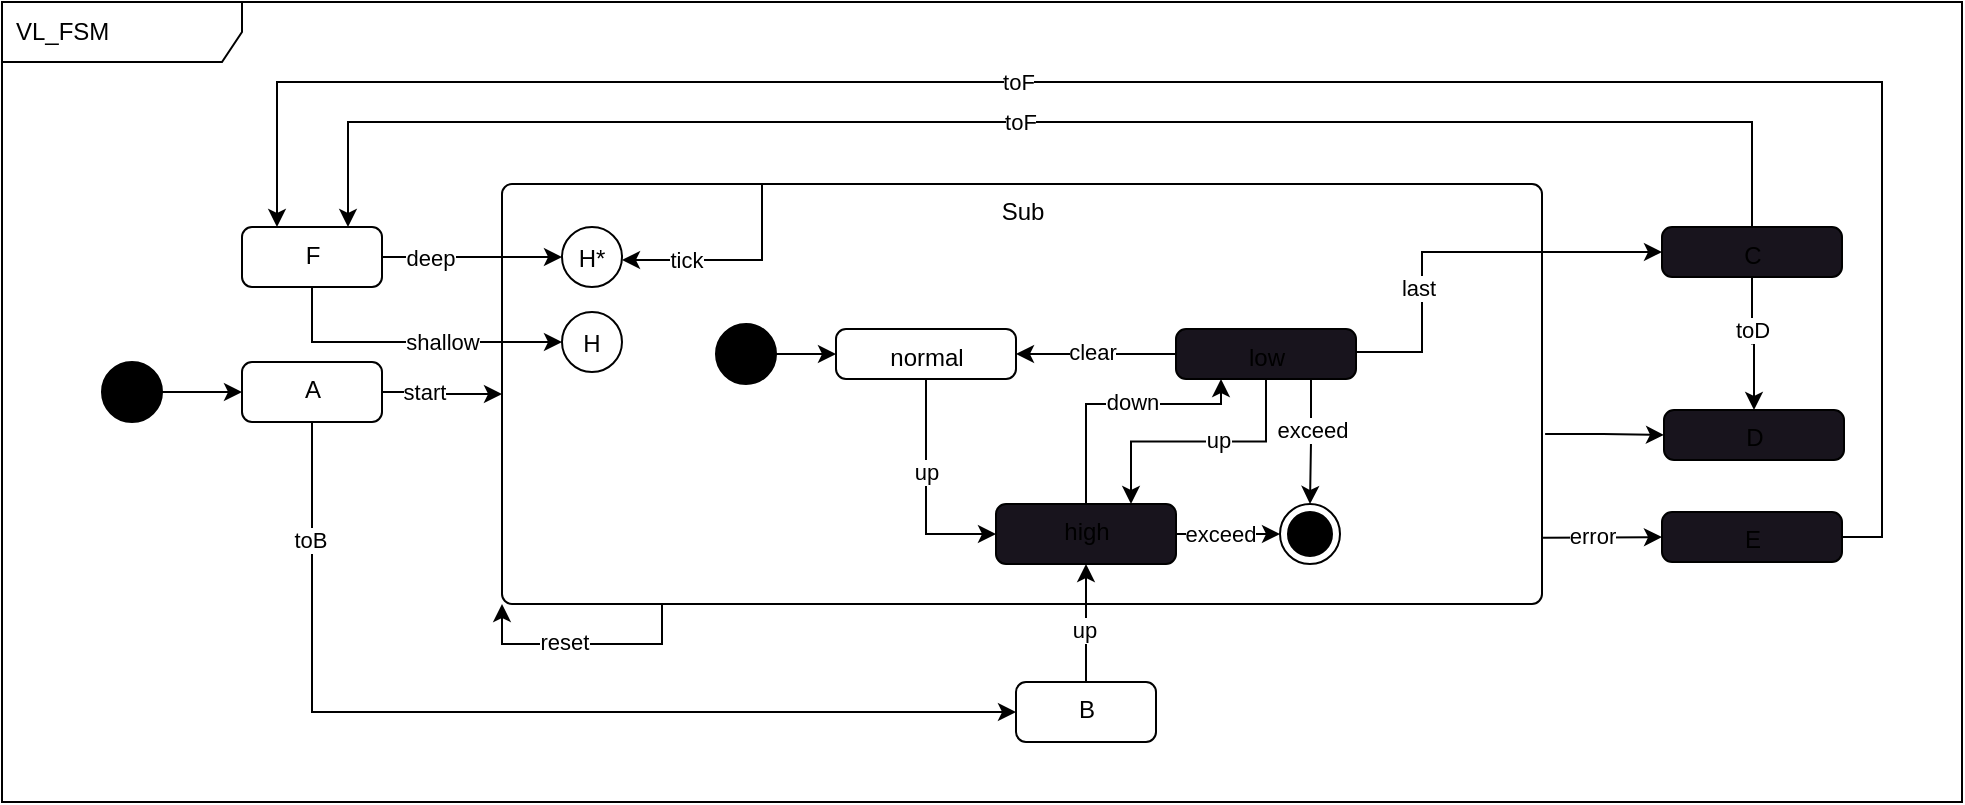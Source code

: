 <mxfile version="20.7.4" type="device"><diagram id="3-7pI1ALcpPrneQ-d27b" name="Seite-1"><mxGraphModel dx="1927" dy="918" grid="1" gridSize="10" guides="1" tooltips="1" connect="1" arrows="1" fold="1" page="0" pageScale="1" pageWidth="827" pageHeight="1169" math="0" shadow="0"><root><mxCell id="0"/><mxCell id="1" parent="0"/><mxCell id="lIZWk0btDs9oo-Y26gUi-66" value="VL_FSM" style="shape=umlFrame;whiteSpace=wrap;html=1;width=120;height=30;boundedLbl=1;verticalAlign=middle;align=left;spacingLeft=5;" vertex="1" parent="1"><mxGeometry x="-340" y="230" width="980" height="400" as="geometry"/></mxCell><mxCell id="lIZWk0btDs9oo-Y26gUi-3" style="edgeStyle=orthogonalEdgeStyle;rounded=0;orthogonalLoop=1;jettySize=auto;html=1;entryX=0;entryY=0.5;entryDx=0;entryDy=0;" edge="1" parent="1" source="lIZWk0btDs9oo-Y26gUi-1" target="lIZWk0btDs9oo-Y26gUi-2"><mxGeometry relative="1" as="geometry"/></mxCell><mxCell id="lIZWk0btDs9oo-Y26gUi-1" value="" style="ellipse;fillColor=strokeColor;" vertex="1" parent="1"><mxGeometry x="-290" y="410" width="30" height="30" as="geometry"/></mxCell><mxCell id="lIZWk0btDs9oo-Y26gUi-36" style="edgeStyle=orthogonalEdgeStyle;rounded=0;orthogonalLoop=1;jettySize=auto;html=1;entryX=0;entryY=0.5;entryDx=0;entryDy=0;" edge="1" parent="1" source="lIZWk0btDs9oo-Y26gUi-2" target="lIZWk0btDs9oo-Y26gUi-4"><mxGeometry relative="1" as="geometry"/></mxCell><mxCell id="lIZWk0btDs9oo-Y26gUi-38" value="start" style="edgeLabel;html=1;align=center;verticalAlign=middle;resizable=0;points=[];" vertex="1" connectable="0" parent="lIZWk0btDs9oo-Y26gUi-36"><mxGeometry x="-0.232" y="1" relative="1" as="geometry"><mxPoint x="-3" y="1" as="offset"/></mxGeometry></mxCell><mxCell id="lIZWk0btDs9oo-Y26gUi-53" style="edgeStyle=orthogonalEdgeStyle;rounded=0;orthogonalLoop=1;jettySize=auto;html=1;entryX=0;entryY=0.5;entryDx=0;entryDy=0;exitX=0.5;exitY=1;exitDx=0;exitDy=0;" edge="1" parent="1" source="lIZWk0btDs9oo-Y26gUi-2" target="lIZWk0btDs9oo-Y26gUi-22"><mxGeometry relative="1" as="geometry"><Array as="points"><mxPoint x="-185" y="585"/></Array></mxGeometry></mxCell><mxCell id="lIZWk0btDs9oo-Y26gUi-54" value="toB" style="edgeLabel;html=1;align=center;verticalAlign=middle;resizable=0;points=[];" vertex="1" connectable="0" parent="lIZWk0btDs9oo-Y26gUi-53"><mxGeometry x="-0.764" y="-1" relative="1" as="geometry"><mxPoint as="offset"/></mxGeometry></mxCell><mxCell id="lIZWk0btDs9oo-Y26gUi-2" value="A" style="html=1;align=center;verticalAlign=top;rounded=1;absoluteArcSize=1;arcSize=10;dashed=0;" vertex="1" parent="1"><mxGeometry x="-220" y="410" width="70" height="30" as="geometry"/></mxCell><mxCell id="lIZWk0btDs9oo-Y26gUi-16" value="" style="edgeStyle=orthogonalEdgeStyle;rounded=0;orthogonalLoop=1;jettySize=auto;html=1;entryX=0;entryY=0.5;entryDx=0;entryDy=0;exitX=1.003;exitY=0.595;exitDx=0;exitDy=0;exitPerimeter=0;" edge="1" parent="1" source="lIZWk0btDs9oo-Y26gUi-4" target="lIZWk0btDs9oo-Y26gUi-20"><mxGeometry relative="1" as="geometry"><mxPoint x="520" y="470" as="targetPoint"/></mxGeometry></mxCell><mxCell id="lIZWk0btDs9oo-Y26gUi-18" style="edgeStyle=orthogonalEdgeStyle;rounded=0;orthogonalLoop=1;jettySize=auto;html=1;exitX=1.001;exitY=0.842;exitDx=0;exitDy=0;exitPerimeter=0;entryX=0;entryY=0.5;entryDx=0;entryDy=0;" edge="1" parent="1" source="lIZWk0btDs9oo-Y26gUi-4" target="lIZWk0btDs9oo-Y26gUi-17"><mxGeometry relative="1" as="geometry"/></mxCell><mxCell id="lIZWk0btDs9oo-Y26gUi-50" value="error" style="edgeLabel;html=1;align=center;verticalAlign=middle;resizable=0;points=[];" vertex="1" connectable="0" parent="lIZWk0btDs9oo-Y26gUi-18"><mxGeometry x="-0.186" relative="1" as="geometry"><mxPoint y="-1" as="offset"/></mxGeometry></mxCell><mxCell id="lIZWk0btDs9oo-Y26gUi-55" style="edgeStyle=orthogonalEdgeStyle;rounded=0;orthogonalLoop=1;jettySize=auto;html=1;entryX=0.5;entryY=0;entryDx=0;entryDy=0;exitX=0.5;exitY=1;exitDx=0;exitDy=0;" edge="1" parent="1" source="lIZWk0btDs9oo-Y26gUi-14" target="lIZWk0btDs9oo-Y26gUi-20"><mxGeometry relative="1" as="geometry"/></mxCell><mxCell id="lIZWk0btDs9oo-Y26gUi-56" value="toD" style="edgeLabel;html=1;align=center;verticalAlign=middle;resizable=0;points=[];" vertex="1" connectable="0" parent="lIZWk0btDs9oo-Y26gUi-55"><mxGeometry x="-0.212" relative="1" as="geometry"><mxPoint as="offset"/></mxGeometry></mxCell><mxCell id="lIZWk0btDs9oo-Y26gUi-57" style="edgeStyle=orthogonalEdgeStyle;rounded=0;orthogonalLoop=1;jettySize=auto;html=1;entryX=0.75;entryY=0;entryDx=0;entryDy=0;" edge="1" parent="1" source="lIZWk0btDs9oo-Y26gUi-14" target="lIZWk0btDs9oo-Y26gUi-34"><mxGeometry relative="1" as="geometry"><Array as="points"><mxPoint x="535" y="290"/><mxPoint x="-167" y="290"/><mxPoint x="-167" y="342"/></Array></mxGeometry></mxCell><mxCell id="lIZWk0btDs9oo-Y26gUi-58" value="toF" style="edgeLabel;html=1;align=center;verticalAlign=middle;resizable=0;points=[];" vertex="1" connectable="0" parent="lIZWk0btDs9oo-Y26gUi-57"><mxGeometry x="0.038" relative="1" as="geometry"><mxPoint as="offset"/></mxGeometry></mxCell><mxCell id="lIZWk0btDs9oo-Y26gUi-14" value="C" style="html=1;align=center;verticalAlign=top;rounded=1;absoluteArcSize=1;arcSize=10;dashed=0;fillColor=rgb(24, 20, 29);" vertex="1" parent="1"><mxGeometry x="490" y="342.5" width="90" height="25" as="geometry"/></mxCell><mxCell id="lIZWk0btDs9oo-Y26gUi-59" style="edgeStyle=orthogonalEdgeStyle;rounded=0;orthogonalLoop=1;jettySize=auto;html=1;entryX=0.25;entryY=0;entryDx=0;entryDy=0;exitX=1;exitY=0.5;exitDx=0;exitDy=0;" edge="1" parent="1" source="lIZWk0btDs9oo-Y26gUi-17" target="lIZWk0btDs9oo-Y26gUi-34"><mxGeometry relative="1" as="geometry"><Array as="points"><mxPoint x="600" y="498"/><mxPoint x="600" y="270"/><mxPoint x="-202" y="270"/></Array></mxGeometry></mxCell><mxCell id="lIZWk0btDs9oo-Y26gUi-60" value="toF" style="edgeLabel;html=1;align=center;verticalAlign=middle;resizable=0;points=[];" vertex="1" connectable="0" parent="lIZWk0btDs9oo-Y26gUi-59"><mxGeometry x="0.216" relative="1" as="geometry"><mxPoint x="3" as="offset"/></mxGeometry></mxCell><mxCell id="lIZWk0btDs9oo-Y26gUi-17" value="E" style="html=1;align=center;verticalAlign=top;rounded=1;absoluteArcSize=1;arcSize=10;dashed=0;fillColor=rgb(24, 20, 29);" vertex="1" parent="1"><mxGeometry x="490" y="485" width="90" height="25" as="geometry"/></mxCell><mxCell id="lIZWk0btDs9oo-Y26gUi-20" value="D" style="html=1;align=center;verticalAlign=top;rounded=1;absoluteArcSize=1;arcSize=10;dashed=0;fillColor=rgb(24, 20, 29);" vertex="1" parent="1"><mxGeometry x="491" y="434" width="90" height="25" as="geometry"/></mxCell><mxCell id="lIZWk0btDs9oo-Y26gUi-22" value="B" style="html=1;align=center;verticalAlign=top;rounded=1;absoluteArcSize=1;arcSize=10;dashed=0;" vertex="1" parent="1"><mxGeometry x="167" y="570" width="70" height="30" as="geometry"/></mxCell><mxCell id="lIZWk0btDs9oo-Y26gUi-23" value="" style="group" vertex="1" connectable="0" parent="1"><mxGeometry x="-90" y="321" width="520" height="210" as="geometry"/></mxCell><mxCell id="lIZWk0btDs9oo-Y26gUi-4" value="Sub" style="html=1;align=center;verticalAlign=top;rounded=1;absoluteArcSize=1;arcSize=10;dashed=0;" vertex="1" parent="lIZWk0btDs9oo-Y26gUi-23"><mxGeometry width="520" height="210" as="geometry"/></mxCell><mxCell id="lIZWk0btDs9oo-Y26gUi-5" value="" style="ellipse;fillColor=strokeColor;" vertex="1" parent="lIZWk0btDs9oo-Y26gUi-23"><mxGeometry x="107" y="70" width="30" height="30" as="geometry"/></mxCell><mxCell id="lIZWk0btDs9oo-Y26gUi-25" style="edgeStyle=orthogonalEdgeStyle;rounded=0;orthogonalLoop=1;jettySize=auto;html=1;entryX=0;entryY=0.5;entryDx=0;entryDy=0;exitX=0.5;exitY=1;exitDx=0;exitDy=0;" edge="1" parent="lIZWk0btDs9oo-Y26gUi-23" source="lIZWk0btDs9oo-Y26gUi-6" target="lIZWk0btDs9oo-Y26gUi-10"><mxGeometry relative="1" as="geometry"/></mxCell><mxCell id="lIZWk0btDs9oo-Y26gUi-44" value="up" style="edgeLabel;html=1;align=center;verticalAlign=middle;resizable=0;points=[];" vertex="1" connectable="0" parent="lIZWk0btDs9oo-Y26gUi-25"><mxGeometry x="-0.177" y="-3" relative="1" as="geometry"><mxPoint x="3" as="offset"/></mxGeometry></mxCell><mxCell id="lIZWk0btDs9oo-Y26gUi-6" value="normal" style="html=1;align=center;verticalAlign=top;rounded=1;absoluteArcSize=1;arcSize=10;dashed=0;" vertex="1" parent="lIZWk0btDs9oo-Y26gUi-23"><mxGeometry x="167" y="72.5" width="90" height="25" as="geometry"/></mxCell><mxCell id="lIZWk0btDs9oo-Y26gUi-7" style="edgeStyle=orthogonalEdgeStyle;rounded=0;orthogonalLoop=1;jettySize=auto;html=1;entryX=0;entryY=0.5;entryDx=0;entryDy=0;" edge="1" parent="lIZWk0btDs9oo-Y26gUi-23" source="lIZWk0btDs9oo-Y26gUi-5" target="lIZWk0btDs9oo-Y26gUi-6"><mxGeometry relative="1" as="geometry"/></mxCell><mxCell id="lIZWk0btDs9oo-Y26gUi-28" style="edgeStyle=orthogonalEdgeStyle;rounded=0;orthogonalLoop=1;jettySize=auto;html=1;entryX=0.5;entryY=0;entryDx=0;entryDy=0;exitX=0.75;exitY=1;exitDx=0;exitDy=0;" edge="1" parent="lIZWk0btDs9oo-Y26gUi-23" source="lIZWk0btDs9oo-Y26gUi-8" target="lIZWk0btDs9oo-Y26gUi-26"><mxGeometry relative="1" as="geometry"/></mxCell><mxCell id="lIZWk0btDs9oo-Y26gUi-45" value="exceed" style="edgeLabel;html=1;align=center;verticalAlign=middle;resizable=0;points=[];" vertex="1" connectable="0" parent="lIZWk0btDs9oo-Y26gUi-28"><mxGeometry x="-0.203" relative="1" as="geometry"><mxPoint as="offset"/></mxGeometry></mxCell><mxCell id="lIZWk0btDs9oo-Y26gUi-42" style="edgeStyle=orthogonalEdgeStyle;rounded=0;orthogonalLoop=1;jettySize=auto;html=1;entryX=1;entryY=0.5;entryDx=0;entryDy=0;exitX=0;exitY=0.5;exitDx=0;exitDy=0;" edge="1" parent="lIZWk0btDs9oo-Y26gUi-23" source="lIZWk0btDs9oo-Y26gUi-8" target="lIZWk0btDs9oo-Y26gUi-6"><mxGeometry relative="1" as="geometry"/></mxCell><mxCell id="lIZWk0btDs9oo-Y26gUi-43" value="clear" style="edgeLabel;html=1;align=center;verticalAlign=middle;resizable=0;points=[];" vertex="1" connectable="0" parent="lIZWk0btDs9oo-Y26gUi-42"><mxGeometry x="0.231" relative="1" as="geometry"><mxPoint x="7" y="-1" as="offset"/></mxGeometry></mxCell><mxCell id="lIZWk0btDs9oo-Y26gUi-8" value="low" style="html=1;align=center;verticalAlign=top;rounded=1;absoluteArcSize=1;arcSize=10;dashed=0;fillColor=rgb(24, 20, 29);" vertex="1" parent="lIZWk0btDs9oo-Y26gUi-23"><mxGeometry x="337" y="72.5" width="90" height="25" as="geometry"/></mxCell><mxCell id="lIZWk0btDs9oo-Y26gUi-27" style="edgeStyle=orthogonalEdgeStyle;rounded=0;orthogonalLoop=1;jettySize=auto;html=1;" edge="1" parent="lIZWk0btDs9oo-Y26gUi-23" source="lIZWk0btDs9oo-Y26gUi-10" target="lIZWk0btDs9oo-Y26gUi-26"><mxGeometry relative="1" as="geometry"/></mxCell><mxCell id="lIZWk0btDs9oo-Y26gUi-46" value="exceed" style="edgeLabel;html=1;align=center;verticalAlign=middle;resizable=0;points=[];" vertex="1" connectable="0" parent="lIZWk0btDs9oo-Y26gUi-27"><mxGeometry x="-0.257" relative="1" as="geometry"><mxPoint x="2" as="offset"/></mxGeometry></mxCell><mxCell id="lIZWk0btDs9oo-Y26gUi-29" style="edgeStyle=orthogonalEdgeStyle;rounded=0;orthogonalLoop=1;jettySize=auto;html=1;entryX=0.25;entryY=1;entryDx=0;entryDy=0;exitX=0.5;exitY=0;exitDx=0;exitDy=0;" edge="1" parent="lIZWk0btDs9oo-Y26gUi-23" source="lIZWk0btDs9oo-Y26gUi-10" target="lIZWk0btDs9oo-Y26gUi-8"><mxGeometry relative="1" as="geometry"><Array as="points"><mxPoint x="292" y="110"/><mxPoint x="360" y="110"/></Array></mxGeometry></mxCell><mxCell id="lIZWk0btDs9oo-Y26gUi-48" value="down" style="edgeLabel;html=1;align=center;verticalAlign=middle;resizable=0;points=[];" vertex="1" connectable="0" parent="lIZWk0btDs9oo-Y26gUi-29"><mxGeometry x="-0.198" relative="1" as="geometry"><mxPoint x="21" y="-1" as="offset"/></mxGeometry></mxCell><mxCell id="lIZWk0btDs9oo-Y26gUi-10" value="high" style="html=1;align=center;verticalAlign=top;rounded=1;absoluteArcSize=1;arcSize=10;dashed=0;fillColor=rgb(24, 20, 29);" vertex="1" parent="lIZWk0btDs9oo-Y26gUi-23"><mxGeometry x="247" y="160" width="90" height="30" as="geometry"/></mxCell><mxCell id="lIZWk0btDs9oo-Y26gUi-11" value="" style="edgeStyle=orthogonalEdgeStyle;rounded=0;orthogonalLoop=1;jettySize=auto;html=1;exitX=0.5;exitY=1;exitDx=0;exitDy=0;entryX=0.75;entryY=0;entryDx=0;entryDy=0;" edge="1" parent="lIZWk0btDs9oo-Y26gUi-23" source="lIZWk0btDs9oo-Y26gUi-8" target="lIZWk0btDs9oo-Y26gUi-10"><mxGeometry relative="1" as="geometry"/></mxCell><mxCell id="lIZWk0btDs9oo-Y26gUi-47" value="up" style="edgeLabel;html=1;align=center;verticalAlign=middle;resizable=0;points=[];" vertex="1" connectable="0" parent="lIZWk0btDs9oo-Y26gUi-11"><mxGeometry x="-0.149" y="-1" relative="1" as="geometry"><mxPoint as="offset"/></mxGeometry></mxCell><mxCell id="lIZWk0btDs9oo-Y26gUi-26" value="6" style="ellipse;html=1;shape=endState;fillColor=strokeColor;" vertex="1" parent="lIZWk0btDs9oo-Y26gUi-23"><mxGeometry x="389" y="160" width="30" height="30" as="geometry"/></mxCell><mxCell id="lIZWk0btDs9oo-Y26gUi-30" style="edgeStyle=orthogonalEdgeStyle;rounded=0;orthogonalLoop=1;jettySize=auto;html=1;entryX=0;entryY=1;entryDx=0;entryDy=0;exitX=0.25;exitY=1;exitDx=0;exitDy=0;" edge="1" parent="lIZWk0btDs9oo-Y26gUi-23" source="lIZWk0btDs9oo-Y26gUi-4" target="lIZWk0btDs9oo-Y26gUi-4"><mxGeometry relative="1" as="geometry"><Array as="points"><mxPoint x="80" y="210"/><mxPoint x="80" y="230"/><mxPoint y="230"/></Array></mxGeometry></mxCell><mxCell id="lIZWk0btDs9oo-Y26gUi-37" value="reset" style="edgeLabel;html=1;align=center;verticalAlign=middle;resizable=0;points=[];" vertex="1" connectable="0" parent="lIZWk0btDs9oo-Y26gUi-30"><mxGeometry x="0.406" y="-1" relative="1" as="geometry"><mxPoint as="offset"/></mxGeometry></mxCell><mxCell id="lIZWk0btDs9oo-Y26gUi-32" value="H*" style="ellipse;" vertex="1" parent="lIZWk0btDs9oo-Y26gUi-23"><mxGeometry x="30" y="21.5" width="30" height="30" as="geometry"/></mxCell><mxCell id="lIZWk0btDs9oo-Y26gUi-33" style="edgeStyle=orthogonalEdgeStyle;rounded=0;orthogonalLoop=1;jettySize=auto;html=1;exitX=0.25;exitY=0;exitDx=0;exitDy=0;" edge="1" parent="lIZWk0btDs9oo-Y26gUi-23" source="lIZWk0btDs9oo-Y26gUi-4"><mxGeometry relative="1" as="geometry"><mxPoint x="60" y="38" as="targetPoint"/><Array as="points"><mxPoint x="130" y="38"/></Array></mxGeometry></mxCell><mxCell id="lIZWk0btDs9oo-Y26gUi-40" value="tick" style="edgeLabel;html=1;align=center;verticalAlign=middle;resizable=0;points=[];" vertex="1" connectable="0" parent="lIZWk0btDs9oo-Y26gUi-33"><mxGeometry x="0.11" y="2" relative="1" as="geometry"><mxPoint x="-16" y="-2" as="offset"/></mxGeometry></mxCell><mxCell id="lIZWk0btDs9oo-Y26gUi-62" value="H" style="ellipse;" vertex="1" parent="lIZWk0btDs9oo-Y26gUi-23"><mxGeometry x="30" y="64" width="30" height="30" as="geometry"/></mxCell><mxCell id="lIZWk0btDs9oo-Y26gUi-24" style="edgeStyle=orthogonalEdgeStyle;rounded=0;orthogonalLoop=1;jettySize=auto;html=1;entryX=0.5;entryY=1;entryDx=0;entryDy=0;exitX=0.5;exitY=0;exitDx=0;exitDy=0;" edge="1" parent="1" source="lIZWk0btDs9oo-Y26gUi-22" target="lIZWk0btDs9oo-Y26gUi-10"><mxGeometry relative="1" as="geometry"/></mxCell><mxCell id="lIZWk0btDs9oo-Y26gUi-51" value="up" style="edgeLabel;html=1;align=center;verticalAlign=middle;resizable=0;points=[];" vertex="1" connectable="0" parent="lIZWk0btDs9oo-Y26gUi-24"><mxGeometry x="-0.098" y="1" relative="1" as="geometry"><mxPoint as="offset"/></mxGeometry></mxCell><mxCell id="lIZWk0btDs9oo-Y26gUi-15" value="" style="edgeStyle=orthogonalEdgeStyle;rounded=0;orthogonalLoop=1;jettySize=auto;html=1;entryX=0;entryY=0.5;entryDx=0;entryDy=0;exitX=1;exitY=0.5;exitDx=0;exitDy=0;" edge="1" parent="1" source="lIZWk0btDs9oo-Y26gUi-8" target="lIZWk0btDs9oo-Y26gUi-14"><mxGeometry relative="1" as="geometry"><Array as="points"><mxPoint x="370" y="405"/><mxPoint x="370" y="355"/></Array></mxGeometry></mxCell><mxCell id="lIZWk0btDs9oo-Y26gUi-49" value="last" style="edgeLabel;html=1;align=center;verticalAlign=middle;resizable=0;points=[];" vertex="1" connectable="0" parent="lIZWk0btDs9oo-Y26gUi-15"><mxGeometry x="-0.354" y="2" relative="1" as="geometry"><mxPoint as="offset"/></mxGeometry></mxCell><mxCell id="lIZWk0btDs9oo-Y26gUi-35" style="edgeStyle=orthogonalEdgeStyle;rounded=0;orthogonalLoop=1;jettySize=auto;html=1;entryX=0;entryY=0.5;entryDx=0;entryDy=0;" edge="1" parent="1" source="lIZWk0btDs9oo-Y26gUi-34" target="lIZWk0btDs9oo-Y26gUi-32"><mxGeometry relative="1" as="geometry"/></mxCell><mxCell id="lIZWk0btDs9oo-Y26gUi-39" value="deep" style="edgeLabel;html=1;align=center;verticalAlign=middle;resizable=0;points=[];" vertex="1" connectable="0" parent="lIZWk0btDs9oo-Y26gUi-35"><mxGeometry x="-0.285" y="-1" relative="1" as="geometry"><mxPoint x="-8" y="-1" as="offset"/></mxGeometry></mxCell><mxCell id="lIZWk0btDs9oo-Y26gUi-63" style="edgeStyle=orthogonalEdgeStyle;rounded=0;orthogonalLoop=1;jettySize=auto;html=1;entryX=0;entryY=0.5;entryDx=0;entryDy=0;exitX=0.5;exitY=1;exitDx=0;exitDy=0;" edge="1" parent="1" source="lIZWk0btDs9oo-Y26gUi-34" target="lIZWk0btDs9oo-Y26gUi-62"><mxGeometry relative="1" as="geometry"><Array as="points"><mxPoint x="-185" y="400"/><mxPoint x="-60" y="400"/></Array></mxGeometry></mxCell><mxCell id="lIZWk0btDs9oo-Y26gUi-65" value="shallow" style="edgeLabel;html=1;align=center;verticalAlign=middle;resizable=0;points=[];" vertex="1" connectable="0" parent="lIZWk0btDs9oo-Y26gUi-63"><mxGeometry x="-0.041" relative="1" as="geometry"><mxPoint x="19" as="offset"/></mxGeometry></mxCell><mxCell id="lIZWk0btDs9oo-Y26gUi-34" value="F" style="html=1;align=center;verticalAlign=top;rounded=1;absoluteArcSize=1;arcSize=10;dashed=0;" vertex="1" parent="1"><mxGeometry x="-220" y="342.5" width="70" height="30" as="geometry"/></mxCell></root></mxGraphModel></diagram></mxfile>